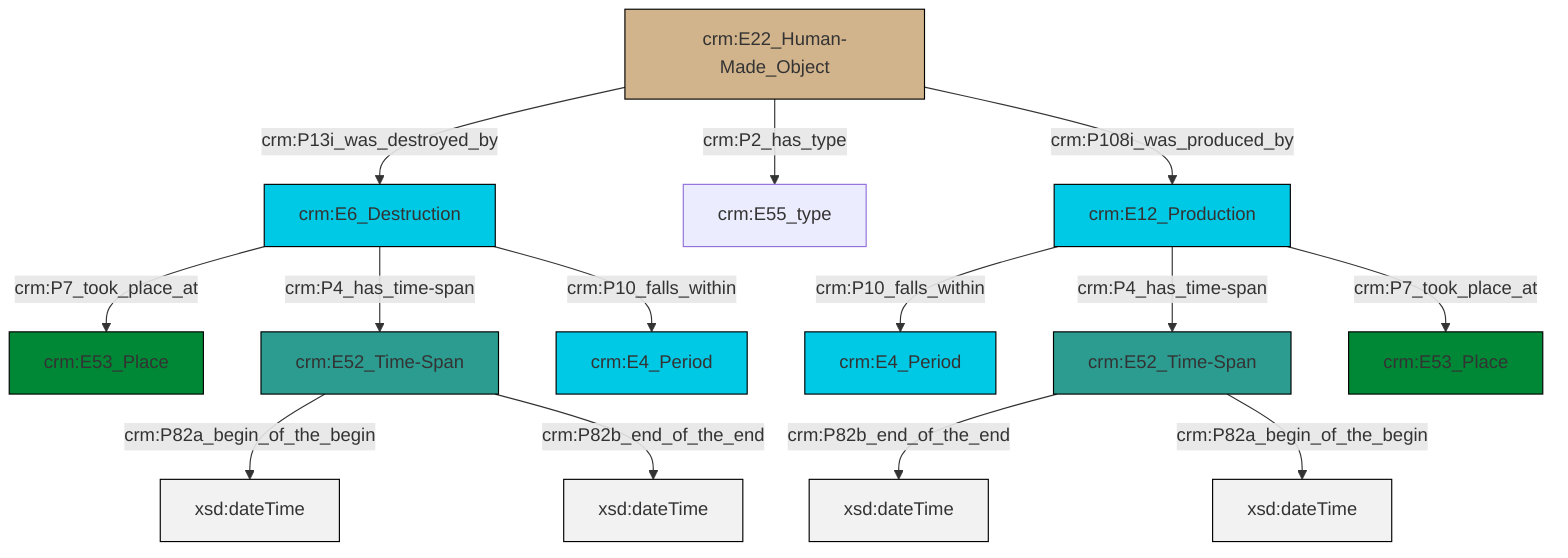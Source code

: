 graph TD
classDef Literal fill:#f2f2f2,stroke:#000000;
classDef CRM_Entity fill:#FFFFFF,stroke:#000000;
classDef Temporal_Entity fill:#00C9E6, stroke:#000000;
classDef Type fill:#E18312, stroke:#000000;
classDef Time-Span fill:#2C9C91, stroke:#000000;
classDef Appellation fill:#FFEB7F, stroke:#000000;
classDef Place fill:#008836, stroke:#000000;
classDef Persistent_Item fill:#B266B2, stroke:#000000;
classDef Conceptual_Object fill:#FFD700, stroke:#000000;
classDef Physical_Thing fill:#D2B48C, stroke:#000000;
classDef Actor fill:#f58aad, stroke:#000000;
classDef PC_Classes fill:#4ce600, stroke:#000000;
classDef Multi fill:#cccccc,stroke:#000000;

4["crm:E52_Time-Span"]:::Time-Span -->|crm:P82b_end_of_the_end| 6[xsd:dateTime]:::Literal
2["crm:E22_Human-Made_Object"]:::Physical_Thing -->|crm:P13i_was_destroyed_by| 7["crm:E6_Destruction"]:::Temporal_Entity
8["crm:E52_Time-Span"]:::Time-Span -->|crm:P82a_begin_of_the_begin| 9[xsd:dateTime]:::Literal
2["crm:E22_Human-Made_Object"]:::Physical_Thing -->|crm:P2_has_type| 10["crm:E55_type"]:::Default
7["crm:E6_Destruction"]:::Temporal_Entity -->|crm:P7_took_place_at| 12["crm:E53_Place"]:::Place
8["crm:E52_Time-Span"]:::Time-Span -->|crm:P82b_end_of_the_end| 16[xsd:dateTime]:::Literal
17["crm:E12_Production"]:::Temporal_Entity -->|crm:P10_falls_within| 18["crm:E4_Period"]:::Temporal_Entity
7["crm:E6_Destruction"]:::Temporal_Entity -->|crm:P4_has_time-span| 8["crm:E52_Time-Span"]:::Time-Span
4["crm:E52_Time-Span"]:::Time-Span -->|crm:P82a_begin_of_the_begin| 20[xsd:dateTime]:::Literal
17["crm:E12_Production"]:::Temporal_Entity -->|crm:P4_has_time-span| 4["crm:E52_Time-Span"]:::Time-Span
17["crm:E12_Production"]:::Temporal_Entity -->|crm:P7_took_place_at| 22["crm:E53_Place"]:::Place
2["crm:E22_Human-Made_Object"]:::Physical_Thing -->|crm:P108i_was_produced_by| 17["crm:E12_Production"]:::Temporal_Entity
7["crm:E6_Destruction"]:::Temporal_Entity -->|crm:P10_falls_within| 0["crm:E4_Period"]:::Temporal_Entity